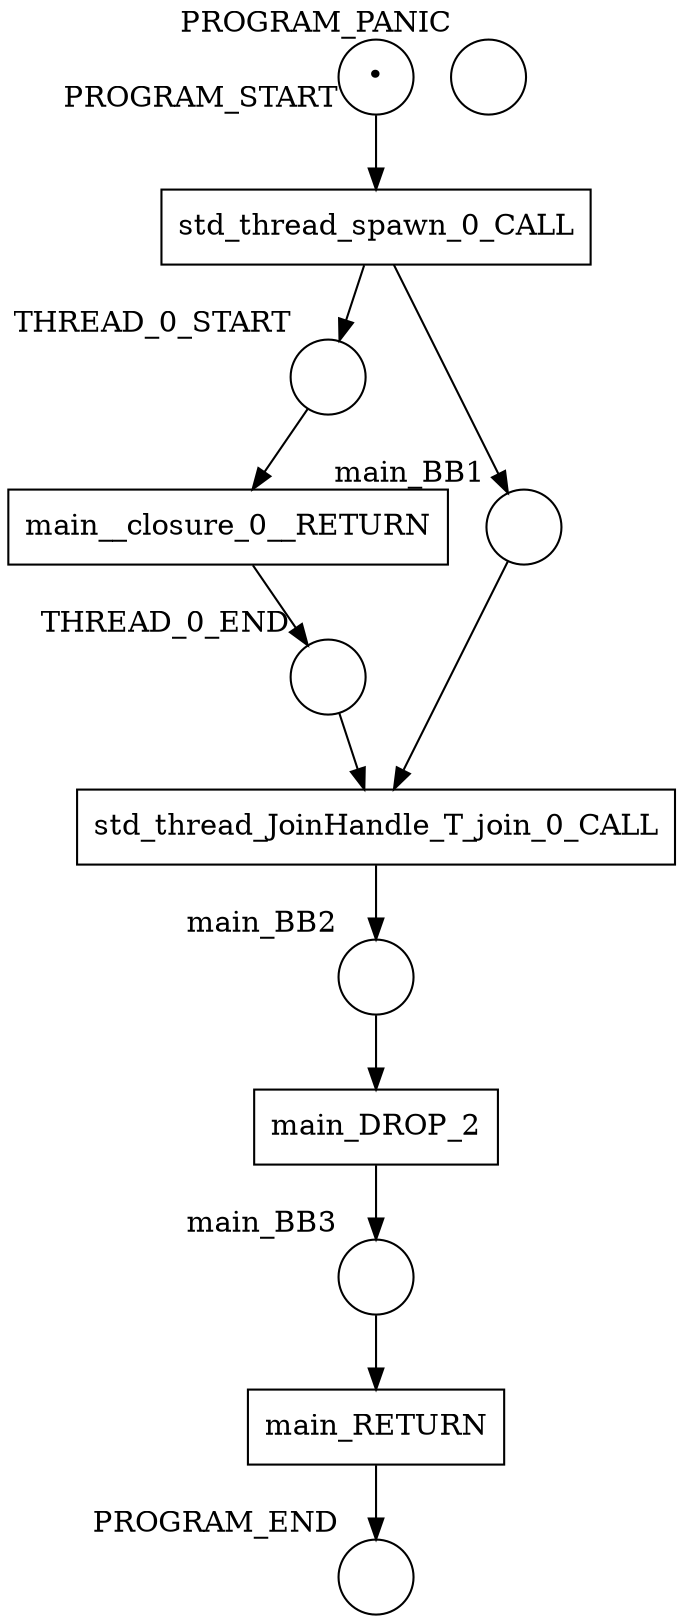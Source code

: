 digraph petrinet {
    PROGRAM_END [shape="circle" xlabel="PROGRAM_END" label=""];
    PROGRAM_PANIC [shape="circle" xlabel="PROGRAM_PANIC" label=""];
    PROGRAM_START [shape="circle" xlabel="PROGRAM_START" label="•"];
    THREAD_0_END [shape="circle" xlabel="THREAD_0_END" label=""];
    THREAD_0_START [shape="circle" xlabel="THREAD_0_START" label=""];
    main_BB1 [shape="circle" xlabel="main_BB1" label=""];
    main_BB2 [shape="circle" xlabel="main_BB2" label=""];
    main_BB3 [shape="circle" xlabel="main_BB3" label=""];
    main_DROP_2 [shape="box" xlabel="" label="main_DROP_2"];
    main_RETURN [shape="box" xlabel="" label="main_RETURN"];
    main__closure_0__RETURN [shape="box" xlabel="" label="main__closure_0__RETURN"];
    std_thread_JoinHandle_T_join_0_CALL [shape="box" xlabel="" label="std_thread_JoinHandle_T_join_0_CALL"];
    std_thread_spawn_0_CALL [shape="box" xlabel="" label="std_thread_spawn_0_CALL"];
    PROGRAM_START -> std_thread_spawn_0_CALL;
    THREAD_0_END -> std_thread_JoinHandle_T_join_0_CALL;
    THREAD_0_START -> main__closure_0__RETURN;
    main_BB1 -> std_thread_JoinHandle_T_join_0_CALL;
    main_BB2 -> main_DROP_2;
    main_BB3 -> main_RETURN;
    main_DROP_2 -> main_BB3;
    main_RETURN -> PROGRAM_END;
    main__closure_0__RETURN -> THREAD_0_END;
    std_thread_JoinHandle_T_join_0_CALL -> main_BB2;
    std_thread_spawn_0_CALL -> THREAD_0_START;
    std_thread_spawn_0_CALL -> main_BB1;
}

